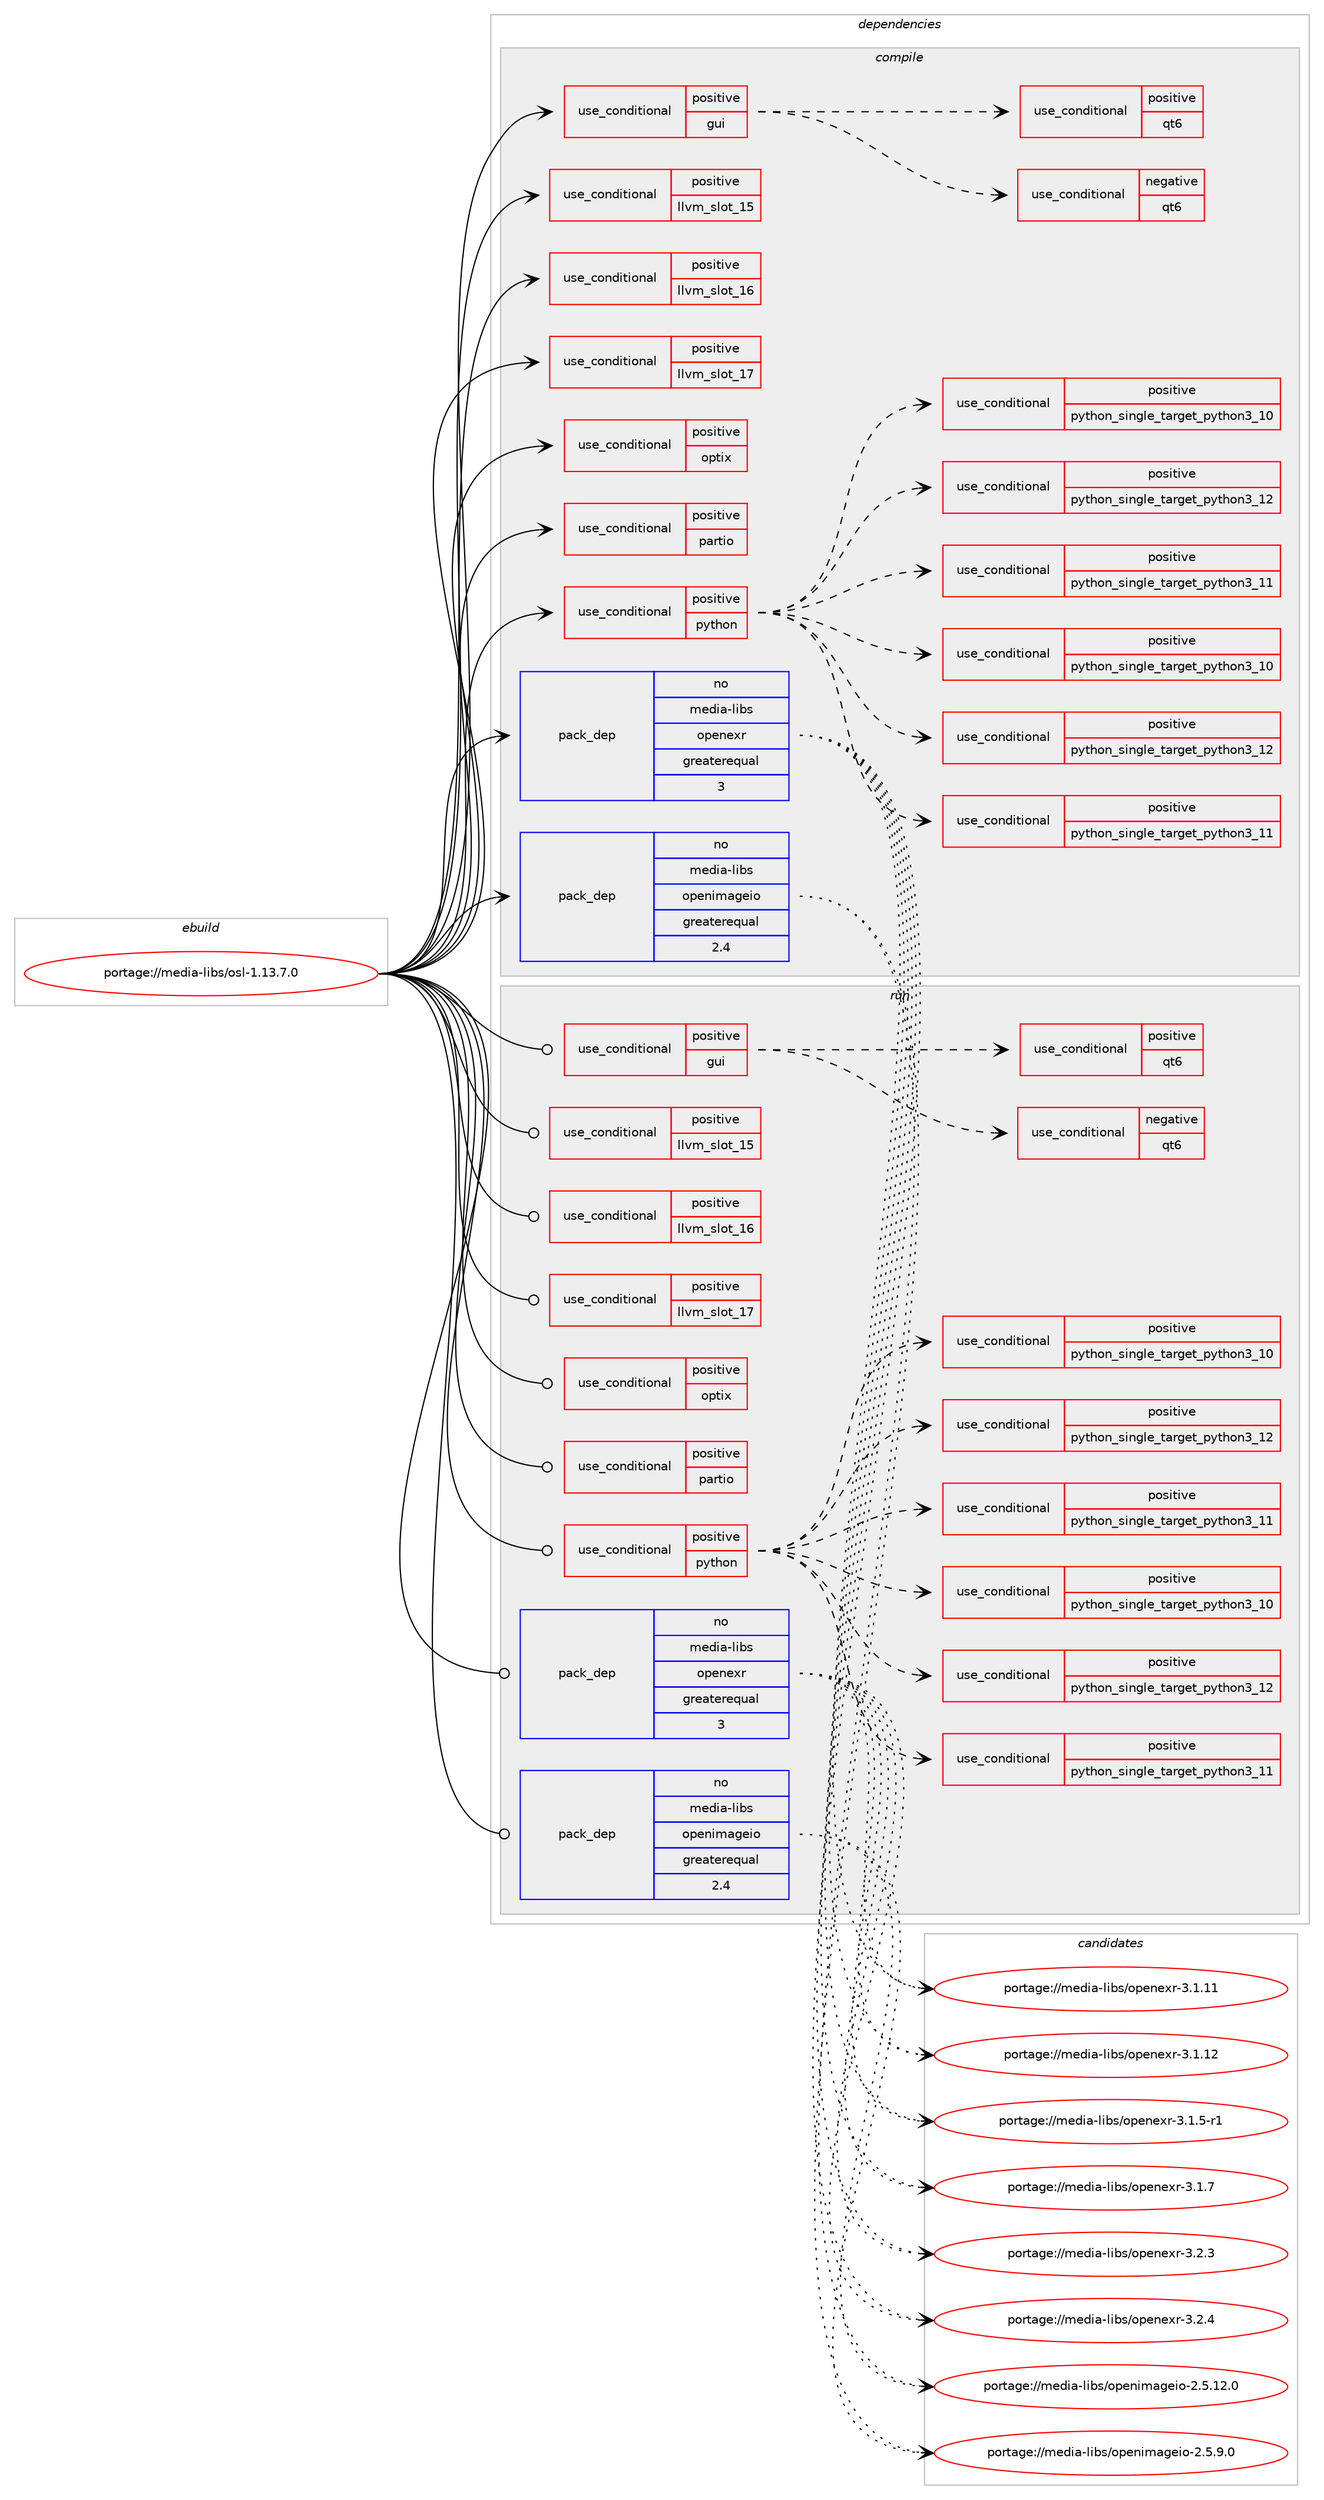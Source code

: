 digraph prolog {

# *************
# Graph options
# *************

newrank=true;
concentrate=true;
compound=true;
graph [rankdir=LR,fontname=Helvetica,fontsize=10,ranksep=1.5];#, ranksep=2.5, nodesep=0.2];
edge  [arrowhead=vee];
node  [fontname=Helvetica,fontsize=10];

# **********
# The ebuild
# **********

subgraph cluster_leftcol {
color=gray;
rank=same;
label=<<i>ebuild</i>>;
id [label="portage://media-libs/osl-1.13.7.0", color=red, width=4, href="../media-libs/osl-1.13.7.0.svg"];
}

# ****************
# The dependencies
# ****************

subgraph cluster_midcol {
color=gray;
label=<<i>dependencies</i>>;
subgraph cluster_compile {
fillcolor="#eeeeee";
style=filled;
label=<<i>compile</i>>;
subgraph cond75552 {
dependency158342 [label=<<TABLE BORDER="0" CELLBORDER="1" CELLSPACING="0" CELLPADDING="4"><TR><TD ROWSPAN="3" CELLPADDING="10">use_conditional</TD></TR><TR><TD>positive</TD></TR><TR><TD>gui</TD></TR></TABLE>>, shape=none, color=red];
subgraph cond75553 {
dependency158343 [label=<<TABLE BORDER="0" CELLBORDER="1" CELLSPACING="0" CELLPADDING="4"><TR><TD ROWSPAN="3" CELLPADDING="10">use_conditional</TD></TR><TR><TD>negative</TD></TR><TR><TD>qt6</TD></TR></TABLE>>, shape=none, color=red];
# *** BEGIN UNKNOWN DEPENDENCY TYPE (TODO) ***
# dependency158343 -> package_dependency(portage://media-libs/osl-1.13.7.0,install,no,dev-qt,qtcore,none,[,,],[slot(5)],[])
# *** END UNKNOWN DEPENDENCY TYPE (TODO) ***

# *** BEGIN UNKNOWN DEPENDENCY TYPE (TODO) ***
# dependency158343 -> package_dependency(portage://media-libs/osl-1.13.7.0,install,no,dev-qt,qtgui,none,[,,],[slot(5)],[])
# *** END UNKNOWN DEPENDENCY TYPE (TODO) ***

# *** BEGIN UNKNOWN DEPENDENCY TYPE (TODO) ***
# dependency158343 -> package_dependency(portage://media-libs/osl-1.13.7.0,install,no,dev-qt,qtwidgets,none,[,,],[slot(5)],[])
# *** END UNKNOWN DEPENDENCY TYPE (TODO) ***

# *** BEGIN UNKNOWN DEPENDENCY TYPE (TODO) ***
# dependency158343 -> package_dependency(portage://media-libs/osl-1.13.7.0,install,no,dev-qt,qtopengl,none,[,,],[slot(5)],[])
# *** END UNKNOWN DEPENDENCY TYPE (TODO) ***

}
dependency158342:e -> dependency158343:w [weight=20,style="dashed",arrowhead="vee"];
subgraph cond75554 {
dependency158344 [label=<<TABLE BORDER="0" CELLBORDER="1" CELLSPACING="0" CELLPADDING="4"><TR><TD ROWSPAN="3" CELLPADDING="10">use_conditional</TD></TR><TR><TD>positive</TD></TR><TR><TD>qt6</TD></TR></TABLE>>, shape=none, color=red];
# *** BEGIN UNKNOWN DEPENDENCY TYPE (TODO) ***
# dependency158344 -> package_dependency(portage://media-libs/osl-1.13.7.0,install,no,dev-qt,qtbase,none,[,,],[slot(6)],[use(enable(gui),none),use(enable(widgets),none),use(enable(opengl),none)])
# *** END UNKNOWN DEPENDENCY TYPE (TODO) ***

}
dependency158342:e -> dependency158344:w [weight=20,style="dashed",arrowhead="vee"];
}
id:e -> dependency158342:w [weight=20,style="solid",arrowhead="vee"];
subgraph cond75555 {
dependency158345 [label=<<TABLE BORDER="0" CELLBORDER="1" CELLSPACING="0" CELLPADDING="4"><TR><TD ROWSPAN="3" CELLPADDING="10">use_conditional</TD></TR><TR><TD>positive</TD></TR><TR><TD>llvm_slot_15</TD></TR></TABLE>>, shape=none, color=red];
# *** BEGIN UNKNOWN DEPENDENCY TYPE (TODO) ***
# dependency158345 -> package_dependency(portage://media-libs/osl-1.13.7.0,install,no,sys-devel,clang,none,[,,],[slot(15)],[])
# *** END UNKNOWN DEPENDENCY TYPE (TODO) ***

# *** BEGIN UNKNOWN DEPENDENCY TYPE (TODO) ***
# dependency158345 -> package_dependency(portage://media-libs/osl-1.13.7.0,install,no,sys-devel,llvm,none,[,,],[slot(15)],[])
# *** END UNKNOWN DEPENDENCY TYPE (TODO) ***

}
id:e -> dependency158345:w [weight=20,style="solid",arrowhead="vee"];
subgraph cond75556 {
dependency158346 [label=<<TABLE BORDER="0" CELLBORDER="1" CELLSPACING="0" CELLPADDING="4"><TR><TD ROWSPAN="3" CELLPADDING="10">use_conditional</TD></TR><TR><TD>positive</TD></TR><TR><TD>llvm_slot_16</TD></TR></TABLE>>, shape=none, color=red];
# *** BEGIN UNKNOWN DEPENDENCY TYPE (TODO) ***
# dependency158346 -> package_dependency(portage://media-libs/osl-1.13.7.0,install,no,sys-devel,clang,none,[,,],[slot(16)],[])
# *** END UNKNOWN DEPENDENCY TYPE (TODO) ***

# *** BEGIN UNKNOWN DEPENDENCY TYPE (TODO) ***
# dependency158346 -> package_dependency(portage://media-libs/osl-1.13.7.0,install,no,sys-devel,llvm,none,[,,],[slot(16)],[])
# *** END UNKNOWN DEPENDENCY TYPE (TODO) ***

}
id:e -> dependency158346:w [weight=20,style="solid",arrowhead="vee"];
subgraph cond75557 {
dependency158347 [label=<<TABLE BORDER="0" CELLBORDER="1" CELLSPACING="0" CELLPADDING="4"><TR><TD ROWSPAN="3" CELLPADDING="10">use_conditional</TD></TR><TR><TD>positive</TD></TR><TR><TD>llvm_slot_17</TD></TR></TABLE>>, shape=none, color=red];
# *** BEGIN UNKNOWN DEPENDENCY TYPE (TODO) ***
# dependency158347 -> package_dependency(portage://media-libs/osl-1.13.7.0,install,no,sys-devel,clang,none,[,,],[slot(17)],[])
# *** END UNKNOWN DEPENDENCY TYPE (TODO) ***

# *** BEGIN UNKNOWN DEPENDENCY TYPE (TODO) ***
# dependency158347 -> package_dependency(portage://media-libs/osl-1.13.7.0,install,no,sys-devel,llvm,none,[,,],[slot(17)],[])
# *** END UNKNOWN DEPENDENCY TYPE (TODO) ***

}
id:e -> dependency158347:w [weight=20,style="solid",arrowhead="vee"];
subgraph cond75558 {
dependency158348 [label=<<TABLE BORDER="0" CELLBORDER="1" CELLSPACING="0" CELLPADDING="4"><TR><TD ROWSPAN="3" CELLPADDING="10">use_conditional</TD></TR><TR><TD>positive</TD></TR><TR><TD>optix</TD></TR></TABLE>>, shape=none, color=red];
# *** BEGIN UNKNOWN DEPENDENCY TYPE (TODO) ***
# dependency158348 -> package_dependency(portage://media-libs/osl-1.13.7.0,install,no,dev-libs,optix,none,[,,],[],[use(disable(headers-only),none)])
# *** END UNKNOWN DEPENDENCY TYPE (TODO) ***

}
id:e -> dependency158348:w [weight=20,style="solid",arrowhead="vee"];
subgraph cond75559 {
dependency158349 [label=<<TABLE BORDER="0" CELLBORDER="1" CELLSPACING="0" CELLPADDING="4"><TR><TD ROWSPAN="3" CELLPADDING="10">use_conditional</TD></TR><TR><TD>positive</TD></TR><TR><TD>partio</TD></TR></TABLE>>, shape=none, color=red];
# *** BEGIN UNKNOWN DEPENDENCY TYPE (TODO) ***
# dependency158349 -> package_dependency(portage://media-libs/osl-1.13.7.0,install,no,media-libs,partio,none,[,,],[],[])
# *** END UNKNOWN DEPENDENCY TYPE (TODO) ***

}
id:e -> dependency158349:w [weight=20,style="solid",arrowhead="vee"];
subgraph cond75560 {
dependency158350 [label=<<TABLE BORDER="0" CELLBORDER="1" CELLSPACING="0" CELLPADDING="4"><TR><TD ROWSPAN="3" CELLPADDING="10">use_conditional</TD></TR><TR><TD>positive</TD></TR><TR><TD>python</TD></TR></TABLE>>, shape=none, color=red];
subgraph cond75561 {
dependency158351 [label=<<TABLE BORDER="0" CELLBORDER="1" CELLSPACING="0" CELLPADDING="4"><TR><TD ROWSPAN="3" CELLPADDING="10">use_conditional</TD></TR><TR><TD>positive</TD></TR><TR><TD>python_single_target_python3_10</TD></TR></TABLE>>, shape=none, color=red];
# *** BEGIN UNKNOWN DEPENDENCY TYPE (TODO) ***
# dependency158351 -> package_dependency(portage://media-libs/osl-1.13.7.0,install,no,dev-lang,python,none,[,,],[slot(3.10)],[])
# *** END UNKNOWN DEPENDENCY TYPE (TODO) ***

}
dependency158350:e -> dependency158351:w [weight=20,style="dashed",arrowhead="vee"];
subgraph cond75562 {
dependency158352 [label=<<TABLE BORDER="0" CELLBORDER="1" CELLSPACING="0" CELLPADDING="4"><TR><TD ROWSPAN="3" CELLPADDING="10">use_conditional</TD></TR><TR><TD>positive</TD></TR><TR><TD>python_single_target_python3_11</TD></TR></TABLE>>, shape=none, color=red];
# *** BEGIN UNKNOWN DEPENDENCY TYPE (TODO) ***
# dependency158352 -> package_dependency(portage://media-libs/osl-1.13.7.0,install,no,dev-lang,python,none,[,,],[slot(3.11)],[])
# *** END UNKNOWN DEPENDENCY TYPE (TODO) ***

}
dependency158350:e -> dependency158352:w [weight=20,style="dashed",arrowhead="vee"];
subgraph cond75563 {
dependency158353 [label=<<TABLE BORDER="0" CELLBORDER="1" CELLSPACING="0" CELLPADDING="4"><TR><TD ROWSPAN="3" CELLPADDING="10">use_conditional</TD></TR><TR><TD>positive</TD></TR><TR><TD>python_single_target_python3_12</TD></TR></TABLE>>, shape=none, color=red];
# *** BEGIN UNKNOWN DEPENDENCY TYPE (TODO) ***
# dependency158353 -> package_dependency(portage://media-libs/osl-1.13.7.0,install,no,dev-lang,python,none,[,,],[slot(3.12)],[])
# *** END UNKNOWN DEPENDENCY TYPE (TODO) ***

}
dependency158350:e -> dependency158353:w [weight=20,style="dashed",arrowhead="vee"];
subgraph cond75564 {
dependency158354 [label=<<TABLE BORDER="0" CELLBORDER="1" CELLSPACING="0" CELLPADDING="4"><TR><TD ROWSPAN="3" CELLPADDING="10">use_conditional</TD></TR><TR><TD>positive</TD></TR><TR><TD>python_single_target_python3_10</TD></TR></TABLE>>, shape=none, color=red];
# *** BEGIN UNKNOWN DEPENDENCY TYPE (TODO) ***
# dependency158354 -> package_dependency(portage://media-libs/osl-1.13.7.0,install,no,dev-python,pybind11,none,[,,],[],[use(enable(python_targets_python3_10),negative)])
# *** END UNKNOWN DEPENDENCY TYPE (TODO) ***

# *** BEGIN UNKNOWN DEPENDENCY TYPE (TODO) ***
# dependency158354 -> package_dependency(portage://media-libs/osl-1.13.7.0,install,no,media-libs,openimageio,none,[,,],[],[use(enable(python),none),use(enable(python_single_target_python3_10),negative)])
# *** END UNKNOWN DEPENDENCY TYPE (TODO) ***

}
dependency158350:e -> dependency158354:w [weight=20,style="dashed",arrowhead="vee"];
subgraph cond75565 {
dependency158355 [label=<<TABLE BORDER="0" CELLBORDER="1" CELLSPACING="0" CELLPADDING="4"><TR><TD ROWSPAN="3" CELLPADDING="10">use_conditional</TD></TR><TR><TD>positive</TD></TR><TR><TD>python_single_target_python3_11</TD></TR></TABLE>>, shape=none, color=red];
# *** BEGIN UNKNOWN DEPENDENCY TYPE (TODO) ***
# dependency158355 -> package_dependency(portage://media-libs/osl-1.13.7.0,install,no,dev-python,pybind11,none,[,,],[],[use(enable(python_targets_python3_11),negative)])
# *** END UNKNOWN DEPENDENCY TYPE (TODO) ***

# *** BEGIN UNKNOWN DEPENDENCY TYPE (TODO) ***
# dependency158355 -> package_dependency(portage://media-libs/osl-1.13.7.0,install,no,media-libs,openimageio,none,[,,],[],[use(enable(python),none),use(enable(python_single_target_python3_11),negative)])
# *** END UNKNOWN DEPENDENCY TYPE (TODO) ***

}
dependency158350:e -> dependency158355:w [weight=20,style="dashed",arrowhead="vee"];
subgraph cond75566 {
dependency158356 [label=<<TABLE BORDER="0" CELLBORDER="1" CELLSPACING="0" CELLPADDING="4"><TR><TD ROWSPAN="3" CELLPADDING="10">use_conditional</TD></TR><TR><TD>positive</TD></TR><TR><TD>python_single_target_python3_12</TD></TR></TABLE>>, shape=none, color=red];
# *** BEGIN UNKNOWN DEPENDENCY TYPE (TODO) ***
# dependency158356 -> package_dependency(portage://media-libs/osl-1.13.7.0,install,no,dev-python,pybind11,none,[,,],[],[use(enable(python_targets_python3_12),negative)])
# *** END UNKNOWN DEPENDENCY TYPE (TODO) ***

# *** BEGIN UNKNOWN DEPENDENCY TYPE (TODO) ***
# dependency158356 -> package_dependency(portage://media-libs/osl-1.13.7.0,install,no,media-libs,openimageio,none,[,,],[],[use(enable(python),none),use(enable(python_single_target_python3_12),negative)])
# *** END UNKNOWN DEPENDENCY TYPE (TODO) ***

}
dependency158350:e -> dependency158356:w [weight=20,style="dashed",arrowhead="vee"];
}
id:e -> dependency158350:w [weight=20,style="solid",arrowhead="vee"];
# *** BEGIN UNKNOWN DEPENDENCY TYPE (TODO) ***
# id -> package_dependency(portage://media-libs/osl-1.13.7.0,install,no,dev-libs,boost,none,[,,],any_same_slot,[])
# *** END UNKNOWN DEPENDENCY TYPE (TODO) ***

# *** BEGIN UNKNOWN DEPENDENCY TYPE (TODO) ***
# id -> package_dependency(portage://media-libs/osl-1.13.7.0,install,no,dev-libs,pugixml,none,[,,],[],[])
# *** END UNKNOWN DEPENDENCY TYPE (TODO) ***

subgraph pack80470 {
dependency158357 [label=<<TABLE BORDER="0" CELLBORDER="1" CELLSPACING="0" CELLPADDING="4" WIDTH="220"><TR><TD ROWSPAN="6" CELLPADDING="30">pack_dep</TD></TR><TR><TD WIDTH="110">no</TD></TR><TR><TD>media-libs</TD></TR><TR><TD>openexr</TD></TR><TR><TD>greaterequal</TD></TR><TR><TD>3</TD></TR></TABLE>>, shape=none, color=blue];
}
id:e -> dependency158357:w [weight=20,style="solid",arrowhead="vee"];
subgraph pack80471 {
dependency158358 [label=<<TABLE BORDER="0" CELLBORDER="1" CELLSPACING="0" CELLPADDING="4" WIDTH="220"><TR><TD ROWSPAN="6" CELLPADDING="30">pack_dep</TD></TR><TR><TD WIDTH="110">no</TD></TR><TR><TD>media-libs</TD></TR><TR><TD>openimageio</TD></TR><TR><TD>greaterequal</TD></TR><TR><TD>2.4</TD></TR></TABLE>>, shape=none, color=blue];
}
id:e -> dependency158358:w [weight=20,style="solid",arrowhead="vee"];
# *** BEGIN UNKNOWN DEPENDENCY TYPE (TODO) ***
# id -> package_dependency(portage://media-libs/osl-1.13.7.0,install,no,sys-libs,zlib,none,[,,],any_same_slot,[])
# *** END UNKNOWN DEPENDENCY TYPE (TODO) ***

}
subgraph cluster_compileandrun {
fillcolor="#eeeeee";
style=filled;
label=<<i>compile and run</i>>;
}
subgraph cluster_run {
fillcolor="#eeeeee";
style=filled;
label=<<i>run</i>>;
subgraph cond75567 {
dependency158359 [label=<<TABLE BORDER="0" CELLBORDER="1" CELLSPACING="0" CELLPADDING="4"><TR><TD ROWSPAN="3" CELLPADDING="10">use_conditional</TD></TR><TR><TD>positive</TD></TR><TR><TD>gui</TD></TR></TABLE>>, shape=none, color=red];
subgraph cond75568 {
dependency158360 [label=<<TABLE BORDER="0" CELLBORDER="1" CELLSPACING="0" CELLPADDING="4"><TR><TD ROWSPAN="3" CELLPADDING="10">use_conditional</TD></TR><TR><TD>negative</TD></TR><TR><TD>qt6</TD></TR></TABLE>>, shape=none, color=red];
# *** BEGIN UNKNOWN DEPENDENCY TYPE (TODO) ***
# dependency158360 -> package_dependency(portage://media-libs/osl-1.13.7.0,run,no,dev-qt,qtcore,none,[,,],[slot(5)],[])
# *** END UNKNOWN DEPENDENCY TYPE (TODO) ***

# *** BEGIN UNKNOWN DEPENDENCY TYPE (TODO) ***
# dependency158360 -> package_dependency(portage://media-libs/osl-1.13.7.0,run,no,dev-qt,qtgui,none,[,,],[slot(5)],[])
# *** END UNKNOWN DEPENDENCY TYPE (TODO) ***

# *** BEGIN UNKNOWN DEPENDENCY TYPE (TODO) ***
# dependency158360 -> package_dependency(portage://media-libs/osl-1.13.7.0,run,no,dev-qt,qtwidgets,none,[,,],[slot(5)],[])
# *** END UNKNOWN DEPENDENCY TYPE (TODO) ***

# *** BEGIN UNKNOWN DEPENDENCY TYPE (TODO) ***
# dependency158360 -> package_dependency(portage://media-libs/osl-1.13.7.0,run,no,dev-qt,qtopengl,none,[,,],[slot(5)],[])
# *** END UNKNOWN DEPENDENCY TYPE (TODO) ***

}
dependency158359:e -> dependency158360:w [weight=20,style="dashed",arrowhead="vee"];
subgraph cond75569 {
dependency158361 [label=<<TABLE BORDER="0" CELLBORDER="1" CELLSPACING="0" CELLPADDING="4"><TR><TD ROWSPAN="3" CELLPADDING="10">use_conditional</TD></TR><TR><TD>positive</TD></TR><TR><TD>qt6</TD></TR></TABLE>>, shape=none, color=red];
# *** BEGIN UNKNOWN DEPENDENCY TYPE (TODO) ***
# dependency158361 -> package_dependency(portage://media-libs/osl-1.13.7.0,run,no,dev-qt,qtbase,none,[,,],[slot(6)],[use(enable(gui),none),use(enable(widgets),none),use(enable(opengl),none)])
# *** END UNKNOWN DEPENDENCY TYPE (TODO) ***

}
dependency158359:e -> dependency158361:w [weight=20,style="dashed",arrowhead="vee"];
}
id:e -> dependency158359:w [weight=20,style="solid",arrowhead="odot"];
subgraph cond75570 {
dependency158362 [label=<<TABLE BORDER="0" CELLBORDER="1" CELLSPACING="0" CELLPADDING="4"><TR><TD ROWSPAN="3" CELLPADDING="10">use_conditional</TD></TR><TR><TD>positive</TD></TR><TR><TD>llvm_slot_15</TD></TR></TABLE>>, shape=none, color=red];
# *** BEGIN UNKNOWN DEPENDENCY TYPE (TODO) ***
# dependency158362 -> package_dependency(portage://media-libs/osl-1.13.7.0,run,no,sys-devel,clang,none,[,,],[slot(15)],[])
# *** END UNKNOWN DEPENDENCY TYPE (TODO) ***

# *** BEGIN UNKNOWN DEPENDENCY TYPE (TODO) ***
# dependency158362 -> package_dependency(portage://media-libs/osl-1.13.7.0,run,no,sys-devel,llvm,none,[,,],[slot(15)],[])
# *** END UNKNOWN DEPENDENCY TYPE (TODO) ***

}
id:e -> dependency158362:w [weight=20,style="solid",arrowhead="odot"];
subgraph cond75571 {
dependency158363 [label=<<TABLE BORDER="0" CELLBORDER="1" CELLSPACING="0" CELLPADDING="4"><TR><TD ROWSPAN="3" CELLPADDING="10">use_conditional</TD></TR><TR><TD>positive</TD></TR><TR><TD>llvm_slot_16</TD></TR></TABLE>>, shape=none, color=red];
# *** BEGIN UNKNOWN DEPENDENCY TYPE (TODO) ***
# dependency158363 -> package_dependency(portage://media-libs/osl-1.13.7.0,run,no,sys-devel,clang,none,[,,],[slot(16)],[])
# *** END UNKNOWN DEPENDENCY TYPE (TODO) ***

# *** BEGIN UNKNOWN DEPENDENCY TYPE (TODO) ***
# dependency158363 -> package_dependency(portage://media-libs/osl-1.13.7.0,run,no,sys-devel,llvm,none,[,,],[slot(16)],[])
# *** END UNKNOWN DEPENDENCY TYPE (TODO) ***

}
id:e -> dependency158363:w [weight=20,style="solid",arrowhead="odot"];
subgraph cond75572 {
dependency158364 [label=<<TABLE BORDER="0" CELLBORDER="1" CELLSPACING="0" CELLPADDING="4"><TR><TD ROWSPAN="3" CELLPADDING="10">use_conditional</TD></TR><TR><TD>positive</TD></TR><TR><TD>llvm_slot_17</TD></TR></TABLE>>, shape=none, color=red];
# *** BEGIN UNKNOWN DEPENDENCY TYPE (TODO) ***
# dependency158364 -> package_dependency(portage://media-libs/osl-1.13.7.0,run,no,sys-devel,clang,none,[,,],[slot(17)],[])
# *** END UNKNOWN DEPENDENCY TYPE (TODO) ***

# *** BEGIN UNKNOWN DEPENDENCY TYPE (TODO) ***
# dependency158364 -> package_dependency(portage://media-libs/osl-1.13.7.0,run,no,sys-devel,llvm,none,[,,],[slot(17)],[])
# *** END UNKNOWN DEPENDENCY TYPE (TODO) ***

}
id:e -> dependency158364:w [weight=20,style="solid",arrowhead="odot"];
subgraph cond75573 {
dependency158365 [label=<<TABLE BORDER="0" CELLBORDER="1" CELLSPACING="0" CELLPADDING="4"><TR><TD ROWSPAN="3" CELLPADDING="10">use_conditional</TD></TR><TR><TD>positive</TD></TR><TR><TD>optix</TD></TR></TABLE>>, shape=none, color=red];
# *** BEGIN UNKNOWN DEPENDENCY TYPE (TODO) ***
# dependency158365 -> package_dependency(portage://media-libs/osl-1.13.7.0,run,no,dev-libs,optix,none,[,,],[],[use(disable(headers-only),none)])
# *** END UNKNOWN DEPENDENCY TYPE (TODO) ***

}
id:e -> dependency158365:w [weight=20,style="solid",arrowhead="odot"];
subgraph cond75574 {
dependency158366 [label=<<TABLE BORDER="0" CELLBORDER="1" CELLSPACING="0" CELLPADDING="4"><TR><TD ROWSPAN="3" CELLPADDING="10">use_conditional</TD></TR><TR><TD>positive</TD></TR><TR><TD>partio</TD></TR></TABLE>>, shape=none, color=red];
# *** BEGIN UNKNOWN DEPENDENCY TYPE (TODO) ***
# dependency158366 -> package_dependency(portage://media-libs/osl-1.13.7.0,run,no,media-libs,partio,none,[,,],[],[])
# *** END UNKNOWN DEPENDENCY TYPE (TODO) ***

}
id:e -> dependency158366:w [weight=20,style="solid",arrowhead="odot"];
subgraph cond75575 {
dependency158367 [label=<<TABLE BORDER="0" CELLBORDER="1" CELLSPACING="0" CELLPADDING="4"><TR><TD ROWSPAN="3" CELLPADDING="10">use_conditional</TD></TR><TR><TD>positive</TD></TR><TR><TD>python</TD></TR></TABLE>>, shape=none, color=red];
subgraph cond75576 {
dependency158368 [label=<<TABLE BORDER="0" CELLBORDER="1" CELLSPACING="0" CELLPADDING="4"><TR><TD ROWSPAN="3" CELLPADDING="10">use_conditional</TD></TR><TR><TD>positive</TD></TR><TR><TD>python_single_target_python3_10</TD></TR></TABLE>>, shape=none, color=red];
# *** BEGIN UNKNOWN DEPENDENCY TYPE (TODO) ***
# dependency158368 -> package_dependency(portage://media-libs/osl-1.13.7.0,run,no,dev-lang,python,none,[,,],[slot(3.10)],[])
# *** END UNKNOWN DEPENDENCY TYPE (TODO) ***

}
dependency158367:e -> dependency158368:w [weight=20,style="dashed",arrowhead="vee"];
subgraph cond75577 {
dependency158369 [label=<<TABLE BORDER="0" CELLBORDER="1" CELLSPACING="0" CELLPADDING="4"><TR><TD ROWSPAN="3" CELLPADDING="10">use_conditional</TD></TR><TR><TD>positive</TD></TR><TR><TD>python_single_target_python3_11</TD></TR></TABLE>>, shape=none, color=red];
# *** BEGIN UNKNOWN DEPENDENCY TYPE (TODO) ***
# dependency158369 -> package_dependency(portage://media-libs/osl-1.13.7.0,run,no,dev-lang,python,none,[,,],[slot(3.11)],[])
# *** END UNKNOWN DEPENDENCY TYPE (TODO) ***

}
dependency158367:e -> dependency158369:w [weight=20,style="dashed",arrowhead="vee"];
subgraph cond75578 {
dependency158370 [label=<<TABLE BORDER="0" CELLBORDER="1" CELLSPACING="0" CELLPADDING="4"><TR><TD ROWSPAN="3" CELLPADDING="10">use_conditional</TD></TR><TR><TD>positive</TD></TR><TR><TD>python_single_target_python3_12</TD></TR></TABLE>>, shape=none, color=red];
# *** BEGIN UNKNOWN DEPENDENCY TYPE (TODO) ***
# dependency158370 -> package_dependency(portage://media-libs/osl-1.13.7.0,run,no,dev-lang,python,none,[,,],[slot(3.12)],[])
# *** END UNKNOWN DEPENDENCY TYPE (TODO) ***

}
dependency158367:e -> dependency158370:w [weight=20,style="dashed",arrowhead="vee"];
subgraph cond75579 {
dependency158371 [label=<<TABLE BORDER="0" CELLBORDER="1" CELLSPACING="0" CELLPADDING="4"><TR><TD ROWSPAN="3" CELLPADDING="10">use_conditional</TD></TR><TR><TD>positive</TD></TR><TR><TD>python_single_target_python3_10</TD></TR></TABLE>>, shape=none, color=red];
# *** BEGIN UNKNOWN DEPENDENCY TYPE (TODO) ***
# dependency158371 -> package_dependency(portage://media-libs/osl-1.13.7.0,run,no,dev-python,pybind11,none,[,,],[],[use(enable(python_targets_python3_10),negative)])
# *** END UNKNOWN DEPENDENCY TYPE (TODO) ***

# *** BEGIN UNKNOWN DEPENDENCY TYPE (TODO) ***
# dependency158371 -> package_dependency(portage://media-libs/osl-1.13.7.0,run,no,media-libs,openimageio,none,[,,],[],[use(enable(python),none),use(enable(python_single_target_python3_10),negative)])
# *** END UNKNOWN DEPENDENCY TYPE (TODO) ***

}
dependency158367:e -> dependency158371:w [weight=20,style="dashed",arrowhead="vee"];
subgraph cond75580 {
dependency158372 [label=<<TABLE BORDER="0" CELLBORDER="1" CELLSPACING="0" CELLPADDING="4"><TR><TD ROWSPAN="3" CELLPADDING="10">use_conditional</TD></TR><TR><TD>positive</TD></TR><TR><TD>python_single_target_python3_11</TD></TR></TABLE>>, shape=none, color=red];
# *** BEGIN UNKNOWN DEPENDENCY TYPE (TODO) ***
# dependency158372 -> package_dependency(portage://media-libs/osl-1.13.7.0,run,no,dev-python,pybind11,none,[,,],[],[use(enable(python_targets_python3_11),negative)])
# *** END UNKNOWN DEPENDENCY TYPE (TODO) ***

# *** BEGIN UNKNOWN DEPENDENCY TYPE (TODO) ***
# dependency158372 -> package_dependency(portage://media-libs/osl-1.13.7.0,run,no,media-libs,openimageio,none,[,,],[],[use(enable(python),none),use(enable(python_single_target_python3_11),negative)])
# *** END UNKNOWN DEPENDENCY TYPE (TODO) ***

}
dependency158367:e -> dependency158372:w [weight=20,style="dashed",arrowhead="vee"];
subgraph cond75581 {
dependency158373 [label=<<TABLE BORDER="0" CELLBORDER="1" CELLSPACING="0" CELLPADDING="4"><TR><TD ROWSPAN="3" CELLPADDING="10">use_conditional</TD></TR><TR><TD>positive</TD></TR><TR><TD>python_single_target_python3_12</TD></TR></TABLE>>, shape=none, color=red];
# *** BEGIN UNKNOWN DEPENDENCY TYPE (TODO) ***
# dependency158373 -> package_dependency(portage://media-libs/osl-1.13.7.0,run,no,dev-python,pybind11,none,[,,],[],[use(enable(python_targets_python3_12),negative)])
# *** END UNKNOWN DEPENDENCY TYPE (TODO) ***

# *** BEGIN UNKNOWN DEPENDENCY TYPE (TODO) ***
# dependency158373 -> package_dependency(portage://media-libs/osl-1.13.7.0,run,no,media-libs,openimageio,none,[,,],[],[use(enable(python),none),use(enable(python_single_target_python3_12),negative)])
# *** END UNKNOWN DEPENDENCY TYPE (TODO) ***

}
dependency158367:e -> dependency158373:w [weight=20,style="dashed",arrowhead="vee"];
}
id:e -> dependency158367:w [weight=20,style="solid",arrowhead="odot"];
# *** BEGIN UNKNOWN DEPENDENCY TYPE (TODO) ***
# id -> package_dependency(portage://media-libs/osl-1.13.7.0,run,no,dev-libs,boost,none,[,,],any_same_slot,[])
# *** END UNKNOWN DEPENDENCY TYPE (TODO) ***

# *** BEGIN UNKNOWN DEPENDENCY TYPE (TODO) ***
# id -> package_dependency(portage://media-libs/osl-1.13.7.0,run,no,dev-libs,pugixml,none,[,,],[],[])
# *** END UNKNOWN DEPENDENCY TYPE (TODO) ***

subgraph pack80472 {
dependency158374 [label=<<TABLE BORDER="0" CELLBORDER="1" CELLSPACING="0" CELLPADDING="4" WIDTH="220"><TR><TD ROWSPAN="6" CELLPADDING="30">pack_dep</TD></TR><TR><TD WIDTH="110">no</TD></TR><TR><TD>media-libs</TD></TR><TR><TD>openexr</TD></TR><TR><TD>greaterequal</TD></TR><TR><TD>3</TD></TR></TABLE>>, shape=none, color=blue];
}
id:e -> dependency158374:w [weight=20,style="solid",arrowhead="odot"];
subgraph pack80473 {
dependency158375 [label=<<TABLE BORDER="0" CELLBORDER="1" CELLSPACING="0" CELLPADDING="4" WIDTH="220"><TR><TD ROWSPAN="6" CELLPADDING="30">pack_dep</TD></TR><TR><TD WIDTH="110">no</TD></TR><TR><TD>media-libs</TD></TR><TR><TD>openimageio</TD></TR><TR><TD>greaterequal</TD></TR><TR><TD>2.4</TD></TR></TABLE>>, shape=none, color=blue];
}
id:e -> dependency158375:w [weight=20,style="solid",arrowhead="odot"];
# *** BEGIN UNKNOWN DEPENDENCY TYPE (TODO) ***
# id -> package_dependency(portage://media-libs/osl-1.13.7.0,run,no,sys-libs,zlib,none,[,,],any_same_slot,[])
# *** END UNKNOWN DEPENDENCY TYPE (TODO) ***

}
}

# **************
# The candidates
# **************

subgraph cluster_choices {
rank=same;
color=gray;
label=<<i>candidates</i>>;

subgraph choice80470 {
color=black;
nodesep=1;
choice1091011001059745108105981154711111210111010112011445514649464949 [label="portage://media-libs/openexr-3.1.11", color=red, width=4,href="../media-libs/openexr-3.1.11.svg"];
choice1091011001059745108105981154711111210111010112011445514649464950 [label="portage://media-libs/openexr-3.1.12", color=red, width=4,href="../media-libs/openexr-3.1.12.svg"];
choice109101100105974510810598115471111121011101011201144551464946534511449 [label="portage://media-libs/openexr-3.1.5-r1", color=red, width=4,href="../media-libs/openexr-3.1.5-r1.svg"];
choice10910110010597451081059811547111112101110101120114455146494655 [label="portage://media-libs/openexr-3.1.7", color=red, width=4,href="../media-libs/openexr-3.1.7.svg"];
choice10910110010597451081059811547111112101110101120114455146504651 [label="portage://media-libs/openexr-3.2.3", color=red, width=4,href="../media-libs/openexr-3.2.3.svg"];
choice10910110010597451081059811547111112101110101120114455146504652 [label="portage://media-libs/openexr-3.2.4", color=red, width=4,href="../media-libs/openexr-3.2.4.svg"];
dependency158357:e -> choice1091011001059745108105981154711111210111010112011445514649464949:w [style=dotted,weight="100"];
dependency158357:e -> choice1091011001059745108105981154711111210111010112011445514649464950:w [style=dotted,weight="100"];
dependency158357:e -> choice109101100105974510810598115471111121011101011201144551464946534511449:w [style=dotted,weight="100"];
dependency158357:e -> choice10910110010597451081059811547111112101110101120114455146494655:w [style=dotted,weight="100"];
dependency158357:e -> choice10910110010597451081059811547111112101110101120114455146504651:w [style=dotted,weight="100"];
dependency158357:e -> choice10910110010597451081059811547111112101110101120114455146504652:w [style=dotted,weight="100"];
}
subgraph choice80471 {
color=black;
nodesep=1;
choice1091011001059745108105981154711111210111010510997103101105111455046534649504648 [label="portage://media-libs/openimageio-2.5.12.0", color=red, width=4,href="../media-libs/openimageio-2.5.12.0.svg"];
choice10910110010597451081059811547111112101110105109971031011051114550465346574648 [label="portage://media-libs/openimageio-2.5.9.0", color=red, width=4,href="../media-libs/openimageio-2.5.9.0.svg"];
dependency158358:e -> choice1091011001059745108105981154711111210111010510997103101105111455046534649504648:w [style=dotted,weight="100"];
dependency158358:e -> choice10910110010597451081059811547111112101110105109971031011051114550465346574648:w [style=dotted,weight="100"];
}
subgraph choice80472 {
color=black;
nodesep=1;
choice1091011001059745108105981154711111210111010112011445514649464949 [label="portage://media-libs/openexr-3.1.11", color=red, width=4,href="../media-libs/openexr-3.1.11.svg"];
choice1091011001059745108105981154711111210111010112011445514649464950 [label="portage://media-libs/openexr-3.1.12", color=red, width=4,href="../media-libs/openexr-3.1.12.svg"];
choice109101100105974510810598115471111121011101011201144551464946534511449 [label="portage://media-libs/openexr-3.1.5-r1", color=red, width=4,href="../media-libs/openexr-3.1.5-r1.svg"];
choice10910110010597451081059811547111112101110101120114455146494655 [label="portage://media-libs/openexr-3.1.7", color=red, width=4,href="../media-libs/openexr-3.1.7.svg"];
choice10910110010597451081059811547111112101110101120114455146504651 [label="portage://media-libs/openexr-3.2.3", color=red, width=4,href="../media-libs/openexr-3.2.3.svg"];
choice10910110010597451081059811547111112101110101120114455146504652 [label="portage://media-libs/openexr-3.2.4", color=red, width=4,href="../media-libs/openexr-3.2.4.svg"];
dependency158374:e -> choice1091011001059745108105981154711111210111010112011445514649464949:w [style=dotted,weight="100"];
dependency158374:e -> choice1091011001059745108105981154711111210111010112011445514649464950:w [style=dotted,weight="100"];
dependency158374:e -> choice109101100105974510810598115471111121011101011201144551464946534511449:w [style=dotted,weight="100"];
dependency158374:e -> choice10910110010597451081059811547111112101110101120114455146494655:w [style=dotted,weight="100"];
dependency158374:e -> choice10910110010597451081059811547111112101110101120114455146504651:w [style=dotted,weight="100"];
dependency158374:e -> choice10910110010597451081059811547111112101110101120114455146504652:w [style=dotted,weight="100"];
}
subgraph choice80473 {
color=black;
nodesep=1;
choice1091011001059745108105981154711111210111010510997103101105111455046534649504648 [label="portage://media-libs/openimageio-2.5.12.0", color=red, width=4,href="../media-libs/openimageio-2.5.12.0.svg"];
choice10910110010597451081059811547111112101110105109971031011051114550465346574648 [label="portage://media-libs/openimageio-2.5.9.0", color=red, width=4,href="../media-libs/openimageio-2.5.9.0.svg"];
dependency158375:e -> choice1091011001059745108105981154711111210111010510997103101105111455046534649504648:w [style=dotted,weight="100"];
dependency158375:e -> choice10910110010597451081059811547111112101110105109971031011051114550465346574648:w [style=dotted,weight="100"];
}
}

}
